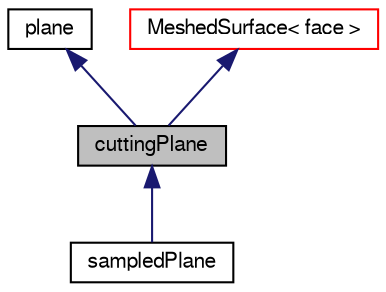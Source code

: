 digraph "cuttingPlane"
{
  bgcolor="transparent";
  edge [fontname="FreeSans",fontsize="10",labelfontname="FreeSans",labelfontsize="10"];
  node [fontname="FreeSans",fontsize="10",shape=record];
  Node0 [label="cuttingPlane",height=0.2,width=0.4,color="black", fillcolor="grey75", style="filled", fontcolor="black"];
  Node1 -> Node0 [dir="back",color="midnightblue",fontsize="10",style="solid",fontname="FreeSans"];
  Node1 [label="plane",height=0.2,width=0.4,color="black",URL="$a27570.html",tooltip="Geometric class that creates a 2D plane and can return the intersection point between a line and the ..."];
  Node2 -> Node0 [dir="back",color="midnightblue",fontsize="10",style="solid",fontname="FreeSans"];
  Node2 [label="MeshedSurface\< face \>",height=0.2,width=0.4,color="red",URL="$a29566.html"];
  Node0 -> Node14 [dir="back",color="midnightblue",fontsize="10",style="solid",fontname="FreeSans"];
  Node14 [label="sampledPlane",height=0.2,width=0.4,color="black",URL="$a29374.html",tooltip="A sampledSurface defined by a cuttingPlane. Triangulated by default. "];
}
